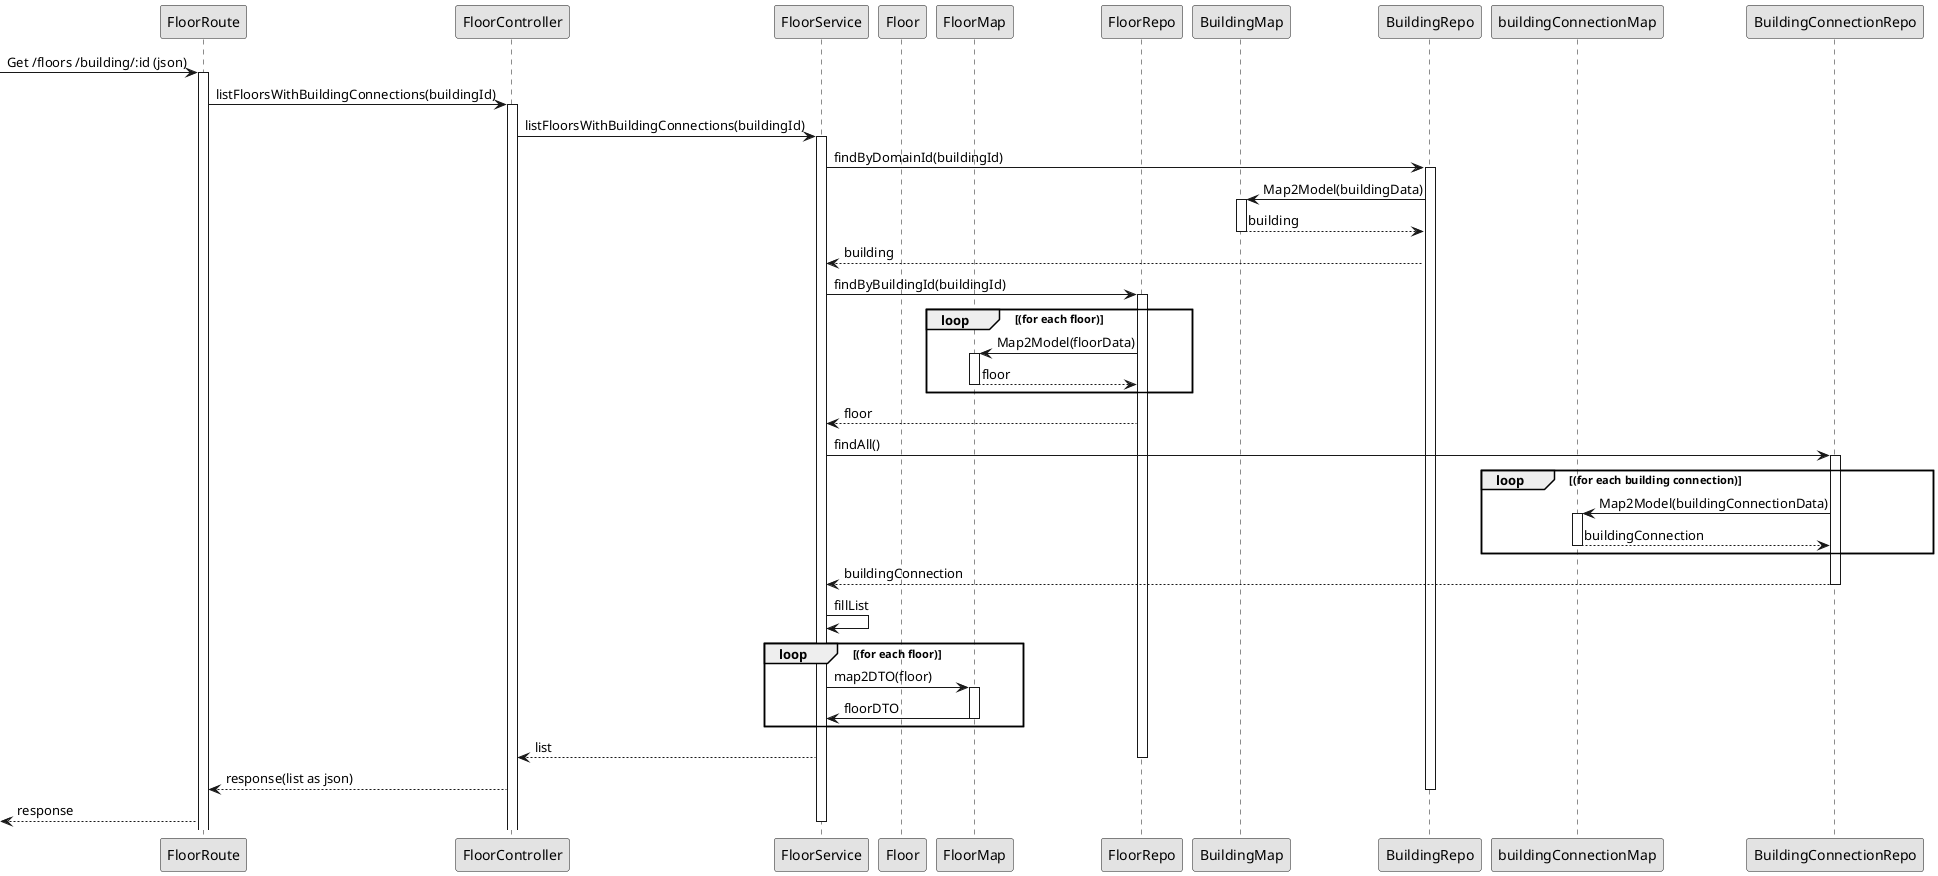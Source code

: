 @startuml
'http://plantuml.com/skinparam.html
skinparam monochrome true
skinparam packageStyle rect
skinparam shadowing false


participant FloorRoute  as route
participant FloorController as controller
participant FloorService as service
participant Floor as domain
participant FloorMap as mapper
participant FloorRepo as repo
participant BuildingMap as mapperBuilding
participant BuildingRepo as repoBuilding
participant buildingConnectionMap as mapperConnection
participant BuildingConnectionRepo as repoConnection

-> route: Get /floors /building/:id (json)
activate route
  route -> controller: listFloorsWithBuildingConnections(buildingId)
  activate controller
    controller -> service: listFloorsWithBuildingConnections(buildingId)
    activate service
    service -> repoBuilding: findByDomainId(buildingId)
    activate repoBuilding
    repoBuilding -> mapperBuilding: Map2Model(buildingData)
    activate mapperBuilding
    mapperBuilding --> repoBuilding: building
    deactivate
    repoBuilding --> service: building
    service -> repo: findByBuildingId(buildingId)
    activate repo
    loop (for each floor)
    repo -> mapper: Map2Model(floorData)
    activate mapper
    mapper --> repo: floor
    deactivate
    end loop
    repo --> service: floor
    service -> repoConnection: findAll()
    loop (for each building connection)
    activate repoConnection
    repoConnection -> mapperConnection: Map2Model(buildingConnectionData)
    activate mapperConnection
    mapperConnection --> repoConnection: buildingConnection
    deactivate
    end loop
    repoConnection --> service: buildingConnection
    deactivate
    service -> service: fillList
    loop (for each floor)
    service -> mapper: map2DTO(floor)
    activate mapper
    mapper -> service: floorDTO
    deactivate
    end loop
    service --> controller: list
    deactivate
    controller --> route: response(list as json)
    deactivate
    <-- route: response
    deactivate
    
@enduml